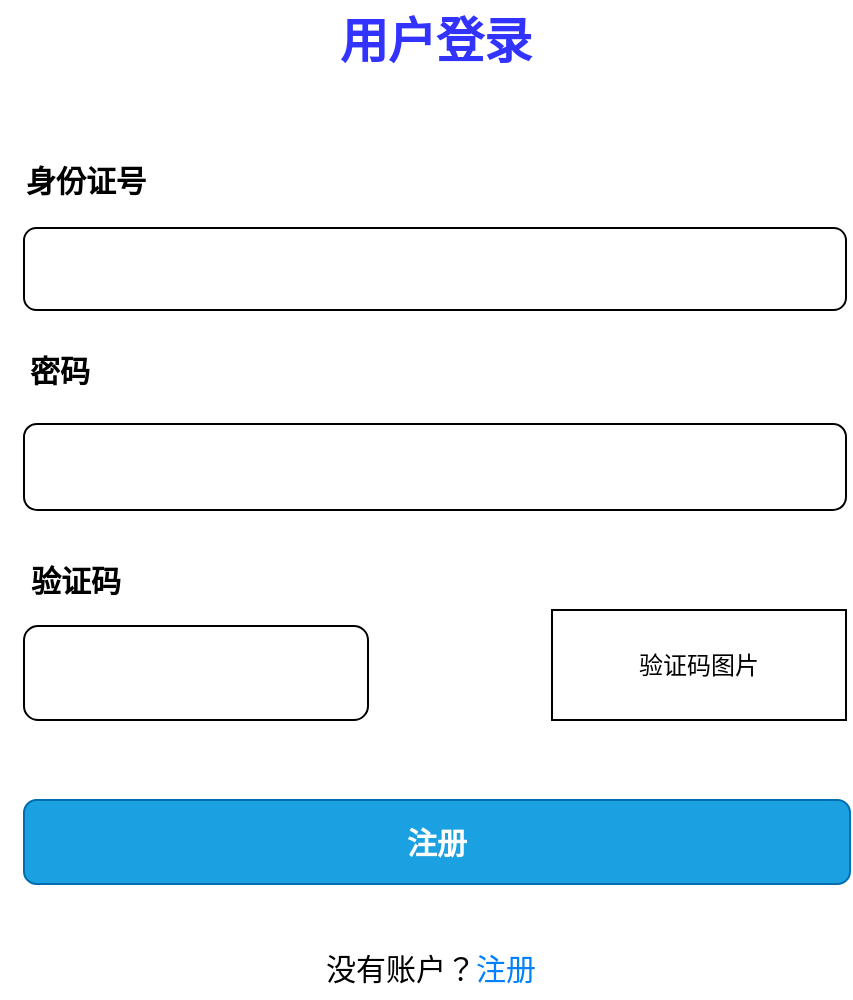 <mxfile version="21.2.8" type="device">
  <diagram name="第 1 页" id="4vGoqL806USBXNcvkwfP">
    <mxGraphModel dx="1221" dy="823" grid="0" gridSize="10" guides="1" tooltips="1" connect="1" arrows="1" fold="1" page="1" pageScale="1" pageWidth="827" pageHeight="1169" math="0" shadow="0">
      <root>
        <mxCell id="0" />
        <mxCell id="1" parent="0" />
        <mxCell id="oqy_v3ipm6J-qQmxSKlp-2" value="&lt;b&gt;&lt;font style=&quot;font-size: 24px;&quot;&gt;用户登录&lt;/font&gt;&lt;/b&gt;" style="text;html=1;align=center;verticalAlign=middle;whiteSpace=wrap;rounded=0;fontColor=#3333FF;" vertex="1" parent="1">
          <mxGeometry x="344" y="98" width="134" height="42" as="geometry" />
        </mxCell>
        <mxCell id="oqy_v3ipm6J-qQmxSKlp-3" value="&lt;b&gt;&lt;font style=&quot;font-size: 15px;&quot;&gt;身份证号&lt;/font&gt;&lt;/b&gt;" style="text;html=1;strokeColor=none;fillColor=none;align=center;verticalAlign=middle;whiteSpace=wrap;rounded=0;" vertex="1" parent="1">
          <mxGeometry x="199" y="173" width="74" height="30" as="geometry" />
        </mxCell>
        <mxCell id="oqy_v3ipm6J-qQmxSKlp-4" value="" style="rounded=1;whiteSpace=wrap;html=1;" vertex="1" parent="1">
          <mxGeometry x="205" y="212" width="411" height="41" as="geometry" />
        </mxCell>
        <mxCell id="oqy_v3ipm6J-qQmxSKlp-5" value="&lt;b&gt;&lt;font style=&quot;font-size: 15px;&quot;&gt;密码&lt;/font&gt;&lt;/b&gt;" style="text;html=1;strokeColor=none;fillColor=none;align=center;verticalAlign=middle;whiteSpace=wrap;rounded=0;" vertex="1" parent="1">
          <mxGeometry x="193" y="268" width="60" height="30" as="geometry" />
        </mxCell>
        <mxCell id="oqy_v3ipm6J-qQmxSKlp-6" value="" style="rounded=1;whiteSpace=wrap;html=1;" vertex="1" parent="1">
          <mxGeometry x="205" y="310" width="411" height="43" as="geometry" />
        </mxCell>
        <mxCell id="oqy_v3ipm6J-qQmxSKlp-7" value="&lt;b&gt;&lt;font style=&quot;font-size: 15px;&quot;&gt;验证码&lt;/font&gt;&lt;/b&gt;" style="text;html=1;strokeColor=none;fillColor=none;align=center;verticalAlign=middle;whiteSpace=wrap;rounded=0;" vertex="1" parent="1">
          <mxGeometry x="201" y="373" width="60" height="30" as="geometry" />
        </mxCell>
        <mxCell id="oqy_v3ipm6J-qQmxSKlp-8" value="" style="rounded=1;whiteSpace=wrap;html=1;" vertex="1" parent="1">
          <mxGeometry x="205" y="411" width="172" height="47" as="geometry" />
        </mxCell>
        <mxCell id="oqy_v3ipm6J-qQmxSKlp-9" value="验证码图片" style="rounded=0;whiteSpace=wrap;html=1;" vertex="1" parent="1">
          <mxGeometry x="469" y="403" width="147" height="55" as="geometry" />
        </mxCell>
        <mxCell id="oqy_v3ipm6J-qQmxSKlp-10" value="&lt;b&gt;&lt;font style=&quot;font-size: 15px;&quot;&gt;注册&lt;/font&gt;&lt;/b&gt;" style="rounded=1;whiteSpace=wrap;html=1;fillColor=#1ba1e2;strokeColor=#006EAF;fontColor=#ffffff;" vertex="1" parent="1">
          <mxGeometry x="205" y="498" width="413" height="42" as="geometry" />
        </mxCell>
        <mxCell id="oqy_v3ipm6J-qQmxSKlp-11" value="&lt;span style=&quot;font-size: 15px;&quot;&gt;没有账户？&lt;font style=&quot;&quot; color=&quot;#007fff&quot;&gt;注册&lt;/font&gt;&lt;/span&gt;" style="text;html=1;align=center;verticalAlign=middle;resizable=0;points=[];autosize=1;strokeColor=none;fillColor=none;" vertex="1" parent="1">
          <mxGeometry x="346" y="567" width="123" height="30" as="geometry" />
        </mxCell>
      </root>
    </mxGraphModel>
  </diagram>
</mxfile>
